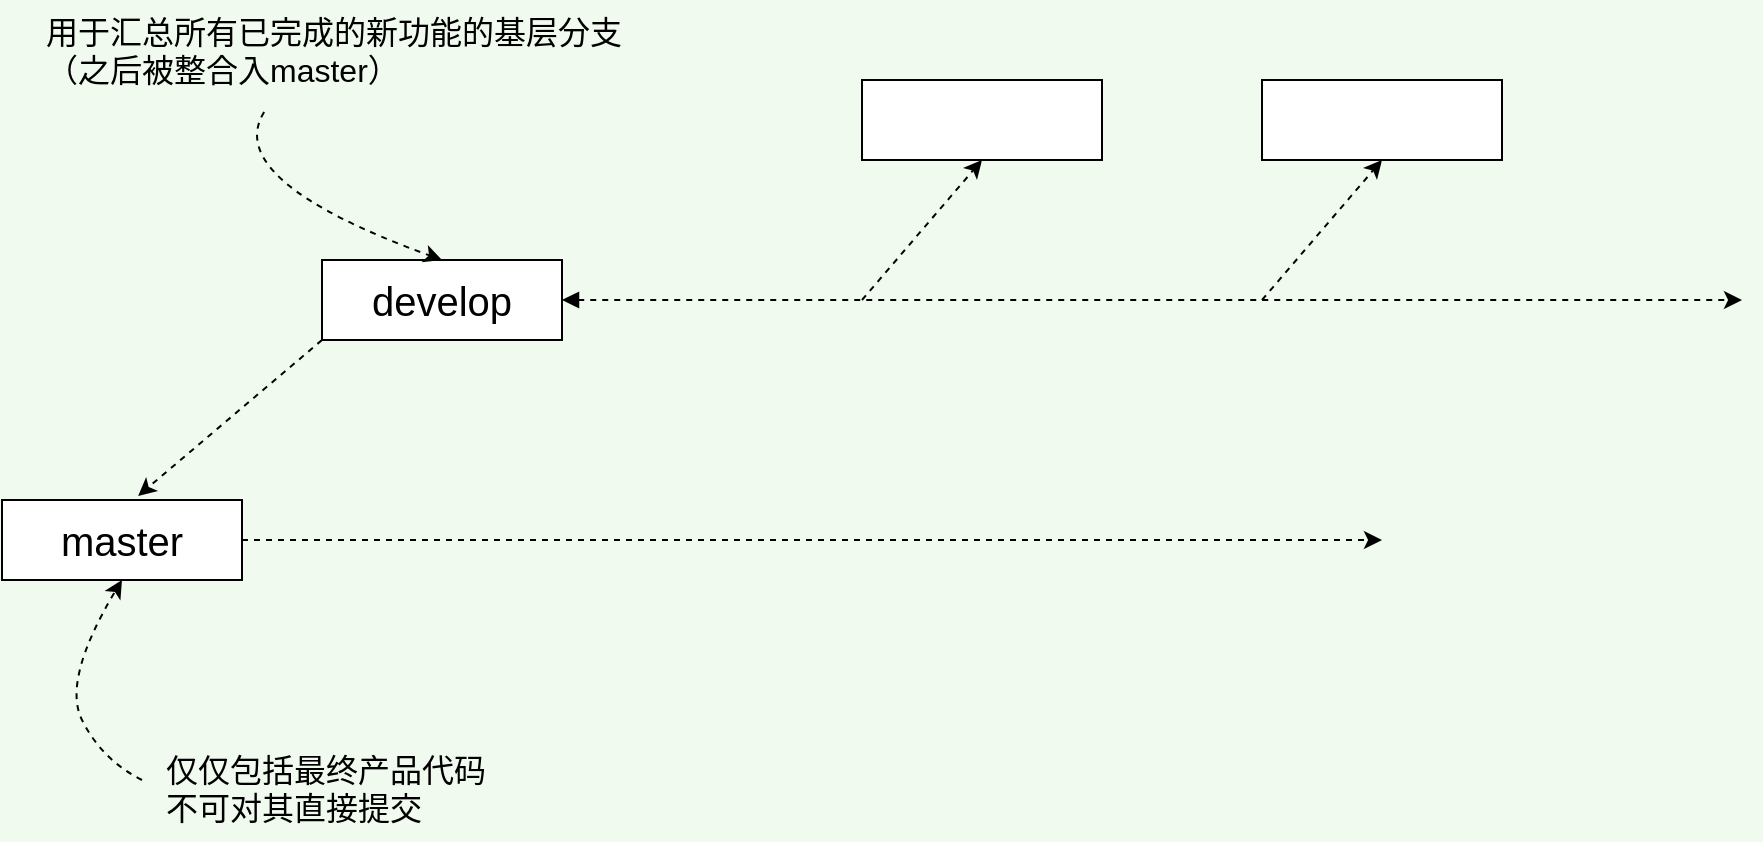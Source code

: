 <mxfile version="20.0.4" type="github">
  <diagram id="ZZ4YLtHEK5VaRvVB3uhA" name="第 1 页">
    <mxGraphModel dx="1422" dy="762" grid="1" gridSize="10" guides="1" tooltips="1" connect="1" arrows="1" fold="1" page="1" pageScale="1" pageWidth="1169" pageHeight="827" background="#F1FAEE" math="0" shadow="0">
      <root>
        <mxCell id="0" />
        <mxCell id="1" parent="0" />
        <mxCell id="Srg9AirzSWLOJNXBrE-P-16" value="master" style="rounded=0;whiteSpace=wrap;html=1;fontSize=20;" vertex="1" parent="1">
          <mxGeometry x="130" y="570" width="120" height="40" as="geometry" />
        </mxCell>
        <mxCell id="Srg9AirzSWLOJNXBrE-P-17" value="" style="endArrow=classic;html=1;rounded=0;fontSize=20;exitX=1;exitY=0.5;exitDx=0;exitDy=0;dashed=1;" edge="1" parent="1" source="Srg9AirzSWLOJNXBrE-P-16">
          <mxGeometry width="50" height="50" relative="1" as="geometry">
            <mxPoint x="290" y="630" as="sourcePoint" />
            <mxPoint x="820" y="590" as="targetPoint" />
          </mxGeometry>
        </mxCell>
        <mxCell id="Srg9AirzSWLOJNXBrE-P-18" value="" style="endArrow=classic;html=1;rounded=0;dashed=1;fontSize=20;entryX=0.567;entryY=-0.05;entryDx=0;entryDy=0;entryPerimeter=0;" edge="1" parent="1" target="Srg9AirzSWLOJNXBrE-P-16">
          <mxGeometry width="50" height="50" relative="1" as="geometry">
            <mxPoint x="290" y="490" as="sourcePoint" />
            <mxPoint x="340" y="460" as="targetPoint" />
          </mxGeometry>
        </mxCell>
        <mxCell id="Srg9AirzSWLOJNXBrE-P-19" value="develop" style="rounded=0;whiteSpace=wrap;html=1;fontSize=20;" vertex="1" parent="1">
          <mxGeometry x="290" y="450" width="120" height="40" as="geometry" />
        </mxCell>
        <mxCell id="Srg9AirzSWLOJNXBrE-P-20" value="仅仅包括最终产品代码&lt;br&gt;不可对其直接提交&lt;br&gt;" style="text;html=1;strokeColor=none;fillColor=none;align=left;verticalAlign=top;whiteSpace=wrap;rounded=0;fontSize=16;" vertex="1" parent="1">
          <mxGeometry x="210" y="689" width="170" height="51" as="geometry" />
        </mxCell>
        <mxCell id="Srg9AirzSWLOJNXBrE-P-21" value="" style="curved=1;endArrow=classic;html=1;rounded=0;dashed=1;fontSize=16;entryX=0.5;entryY=1;entryDx=0;entryDy=0;" edge="1" parent="1" target="Srg9AirzSWLOJNXBrE-P-16">
          <mxGeometry width="50" height="50" relative="1" as="geometry">
            <mxPoint x="200" y="710" as="sourcePoint" />
            <mxPoint x="100" y="640" as="targetPoint" />
            <Array as="points">
              <mxPoint x="180" y="700" />
              <mxPoint x="160" y="660" />
            </Array>
          </mxGeometry>
        </mxCell>
        <mxCell id="Srg9AirzSWLOJNXBrE-P-22" value="用于汇总所有已完成的新功能的基层分支&lt;br&gt;（之后被整合入master）" style="text;html=1;strokeColor=none;fillColor=none;align=left;verticalAlign=top;whiteSpace=wrap;rounded=0;fontSize=16;" vertex="1" parent="1">
          <mxGeometry x="150" y="320" width="290" height="50" as="geometry" />
        </mxCell>
        <mxCell id="Srg9AirzSWLOJNXBrE-P-23" value="" style="curved=1;endArrow=classic;html=1;rounded=0;dashed=1;fontSize=16;entryX=0.5;entryY=0;entryDx=0;entryDy=0;exitX=0.383;exitY=1.12;exitDx=0;exitDy=0;exitPerimeter=0;" edge="1" parent="1" source="Srg9AirzSWLOJNXBrE-P-22" target="Srg9AirzSWLOJNXBrE-P-19">
          <mxGeometry width="50" height="50" relative="1" as="geometry">
            <mxPoint x="310" y="400" as="sourcePoint" />
            <mxPoint x="150" y="450" as="targetPoint" />
            <Array as="points">
              <mxPoint x="240" y="410" />
            </Array>
          </mxGeometry>
        </mxCell>
        <mxCell id="Srg9AirzSWLOJNXBrE-P-24" value="" style="endArrow=classic;html=1;rounded=0;dashed=1;fontSize=16;exitX=1;exitY=0.5;exitDx=0;exitDy=0;startArrow=block;startFill=1;" edge="1" parent="1" source="Srg9AirzSWLOJNXBrE-P-19">
          <mxGeometry width="50" height="50" relative="1" as="geometry">
            <mxPoint x="530" y="510" as="sourcePoint" />
            <mxPoint x="1000" y="470" as="targetPoint" />
          </mxGeometry>
        </mxCell>
        <mxCell id="Srg9AirzSWLOJNXBrE-P-25" value="" style="endArrow=classic;html=1;rounded=0;dashed=1;fontSize=16;entryX=0.5;entryY=1;entryDx=0;entryDy=0;" edge="1" parent="1" target="Srg9AirzSWLOJNXBrE-P-28">
          <mxGeometry width="50" height="50" relative="1" as="geometry">
            <mxPoint x="760" y="470" as="sourcePoint" />
            <mxPoint x="910" y="380" as="targetPoint" />
          </mxGeometry>
        </mxCell>
        <mxCell id="Srg9AirzSWLOJNXBrE-P-26" value="" style="rounded=0;whiteSpace=wrap;html=1;fontSize=16;" vertex="1" parent="1">
          <mxGeometry x="560" y="360" width="120" height="40" as="geometry" />
        </mxCell>
        <mxCell id="Srg9AirzSWLOJNXBrE-P-27" value="" style="endArrow=classic;html=1;rounded=0;dashed=1;fontSize=16;entryX=0.5;entryY=1;entryDx=0;entryDy=0;" edge="1" parent="1" target="Srg9AirzSWLOJNXBrE-P-26">
          <mxGeometry width="50" height="50" relative="1" as="geometry">
            <mxPoint x="560" y="470" as="sourcePoint" />
            <mxPoint x="612" y="400" as="targetPoint" />
          </mxGeometry>
        </mxCell>
        <mxCell id="Srg9AirzSWLOJNXBrE-P-28" value="" style="rounded=0;whiteSpace=wrap;html=1;fontSize=16;" vertex="1" parent="1">
          <mxGeometry x="760" y="360" width="120" height="40" as="geometry" />
        </mxCell>
      </root>
    </mxGraphModel>
  </diagram>
</mxfile>
